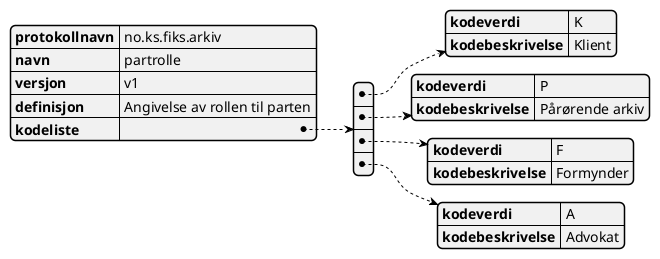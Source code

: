 @startjson
{
  "protokollnavn": "no.ks.fiks.arkiv",
  "navn": "partrolle",
  "versjon": "v1",
  "definisjon": "Angivelse av rollen til parten",
  "kodeliste": [
    {
      "kodeverdi" : "K",
      "kodebeskrivelse" : "Klient"
    },
    {
      "kodeverdi" : "P",
      "kodebeskrivelse" : "Pårørende arkiv"
    },
    {
      "kodeverdi" : "F",
      "kodebeskrivelse" : "Formynder"
    },
    {
      "kodeverdi" : "A",
      "kodebeskrivelse" : "Advokat"
    }
  ]
}
@endjson